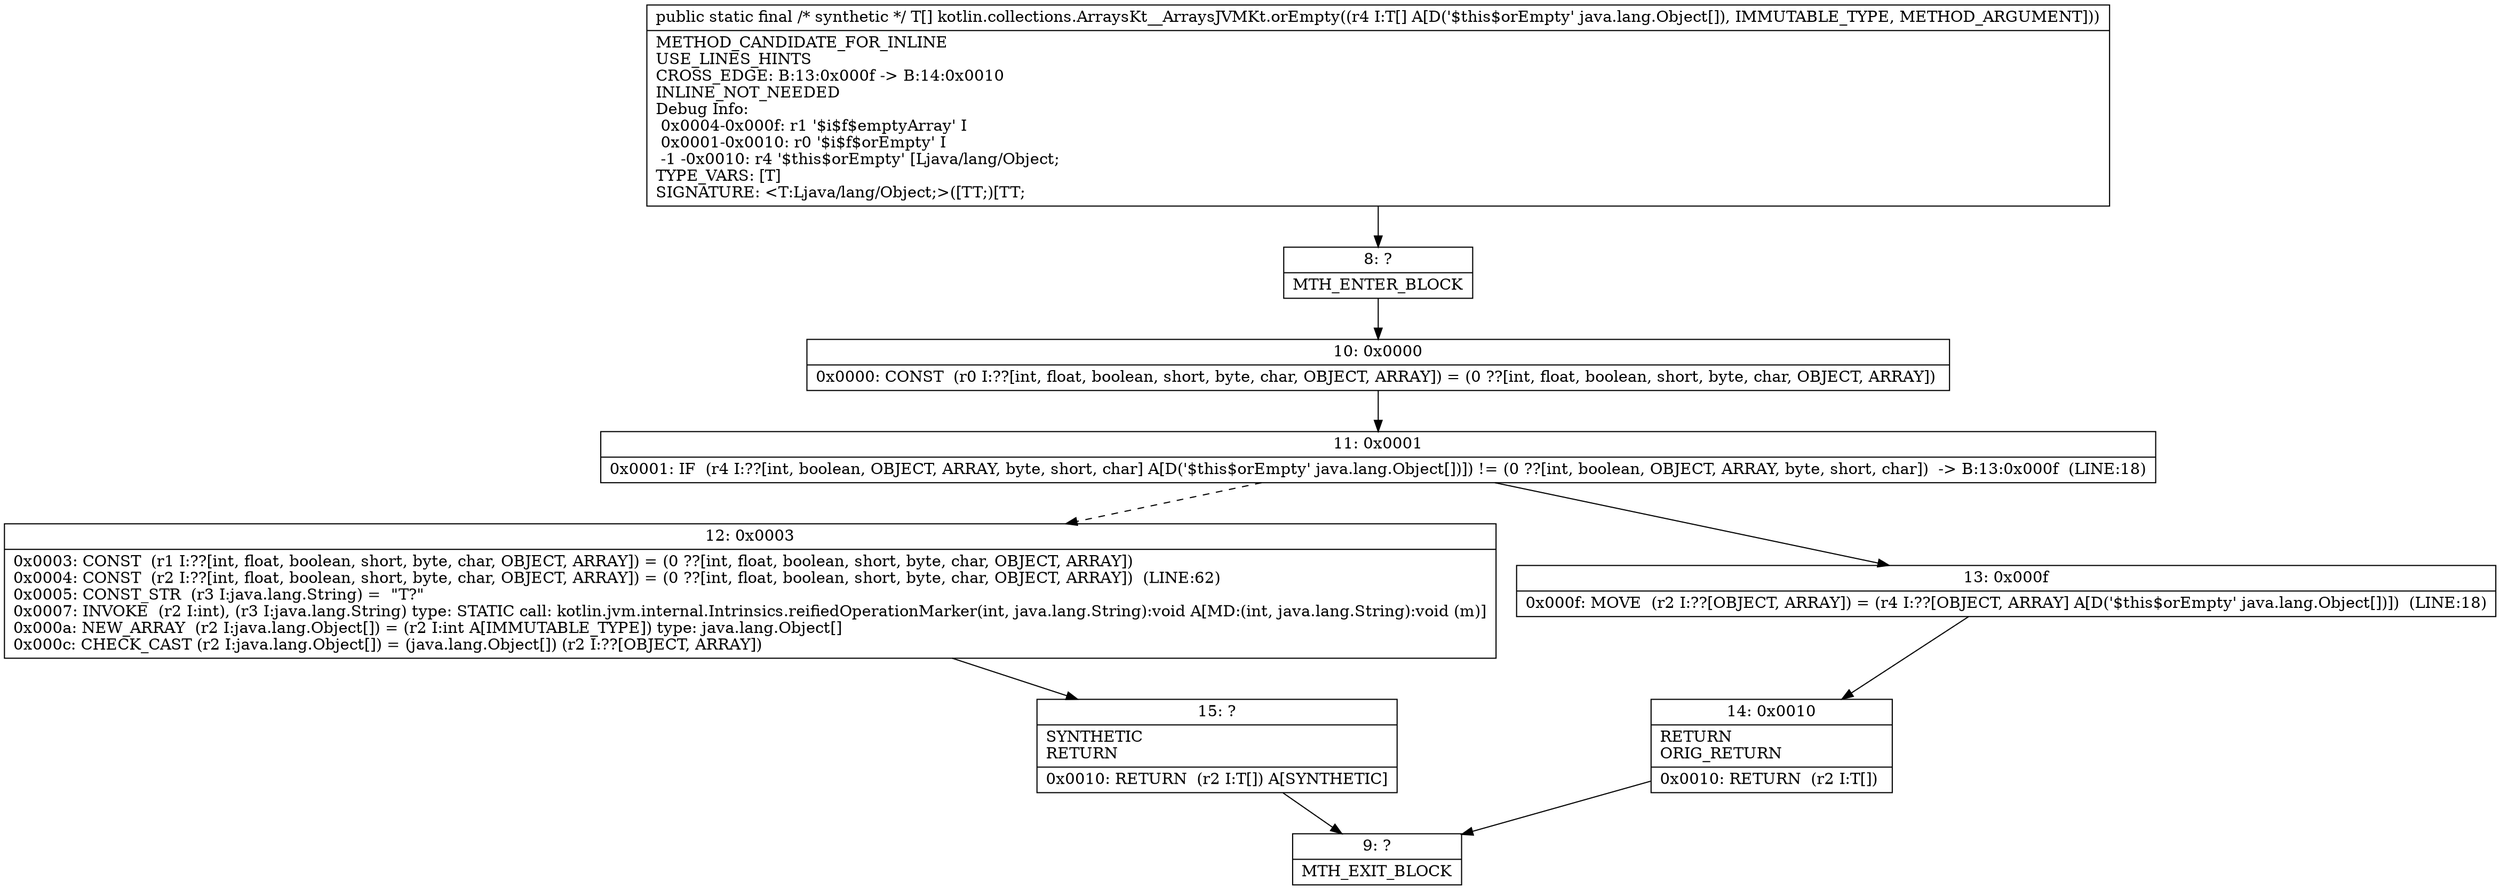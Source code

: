 digraph "CFG forkotlin.collections.ArraysKt__ArraysJVMKt.orEmpty([Ljava\/lang\/Object;)[Ljava\/lang\/Object;" {
Node_8 [shape=record,label="{8\:\ ?|MTH_ENTER_BLOCK\l}"];
Node_10 [shape=record,label="{10\:\ 0x0000|0x0000: CONST  (r0 I:??[int, float, boolean, short, byte, char, OBJECT, ARRAY]) = (0 ??[int, float, boolean, short, byte, char, OBJECT, ARRAY]) \l}"];
Node_11 [shape=record,label="{11\:\ 0x0001|0x0001: IF  (r4 I:??[int, boolean, OBJECT, ARRAY, byte, short, char] A[D('$this$orEmpty' java.lang.Object[])]) != (0 ??[int, boolean, OBJECT, ARRAY, byte, short, char])  \-\> B:13:0x000f  (LINE:18)\l}"];
Node_12 [shape=record,label="{12\:\ 0x0003|0x0003: CONST  (r1 I:??[int, float, boolean, short, byte, char, OBJECT, ARRAY]) = (0 ??[int, float, boolean, short, byte, char, OBJECT, ARRAY]) \l0x0004: CONST  (r2 I:??[int, float, boolean, short, byte, char, OBJECT, ARRAY]) = (0 ??[int, float, boolean, short, byte, char, OBJECT, ARRAY])  (LINE:62)\l0x0005: CONST_STR  (r3 I:java.lang.String) =  \"T?\" \l0x0007: INVOKE  (r2 I:int), (r3 I:java.lang.String) type: STATIC call: kotlin.jvm.internal.Intrinsics.reifiedOperationMarker(int, java.lang.String):void A[MD:(int, java.lang.String):void (m)]\l0x000a: NEW_ARRAY  (r2 I:java.lang.Object[]) = (r2 I:int A[IMMUTABLE_TYPE]) type: java.lang.Object[] \l0x000c: CHECK_CAST (r2 I:java.lang.Object[]) = (java.lang.Object[]) (r2 I:??[OBJECT, ARRAY]) \l}"];
Node_15 [shape=record,label="{15\:\ ?|SYNTHETIC\lRETURN\l|0x0010: RETURN  (r2 I:T[]) A[SYNTHETIC]\l}"];
Node_9 [shape=record,label="{9\:\ ?|MTH_EXIT_BLOCK\l}"];
Node_13 [shape=record,label="{13\:\ 0x000f|0x000f: MOVE  (r2 I:??[OBJECT, ARRAY]) = (r4 I:??[OBJECT, ARRAY] A[D('$this$orEmpty' java.lang.Object[])])  (LINE:18)\l}"];
Node_14 [shape=record,label="{14\:\ 0x0010|RETURN\lORIG_RETURN\l|0x0010: RETURN  (r2 I:T[]) \l}"];
MethodNode[shape=record,label="{public static final \/* synthetic *\/ T[] kotlin.collections.ArraysKt__ArraysJVMKt.orEmpty((r4 I:T[] A[D('$this$orEmpty' java.lang.Object[]), IMMUTABLE_TYPE, METHOD_ARGUMENT]))  | METHOD_CANDIDATE_FOR_INLINE\lUSE_LINES_HINTS\lCROSS_EDGE: B:13:0x000f \-\> B:14:0x0010\lINLINE_NOT_NEEDED\lDebug Info:\l  0x0004\-0x000f: r1 '$i$f$emptyArray' I\l  0x0001\-0x0010: r0 '$i$f$orEmpty' I\l  \-1 \-0x0010: r4 '$this$orEmpty' [Ljava\/lang\/Object;\lTYPE_VARS: [T]\lSIGNATURE: \<T:Ljava\/lang\/Object;\>([TT;)[TT;\l}"];
MethodNode -> Node_8;Node_8 -> Node_10;
Node_10 -> Node_11;
Node_11 -> Node_12[style=dashed];
Node_11 -> Node_13;
Node_12 -> Node_15;
Node_15 -> Node_9;
Node_13 -> Node_14;
Node_14 -> Node_9;
}


